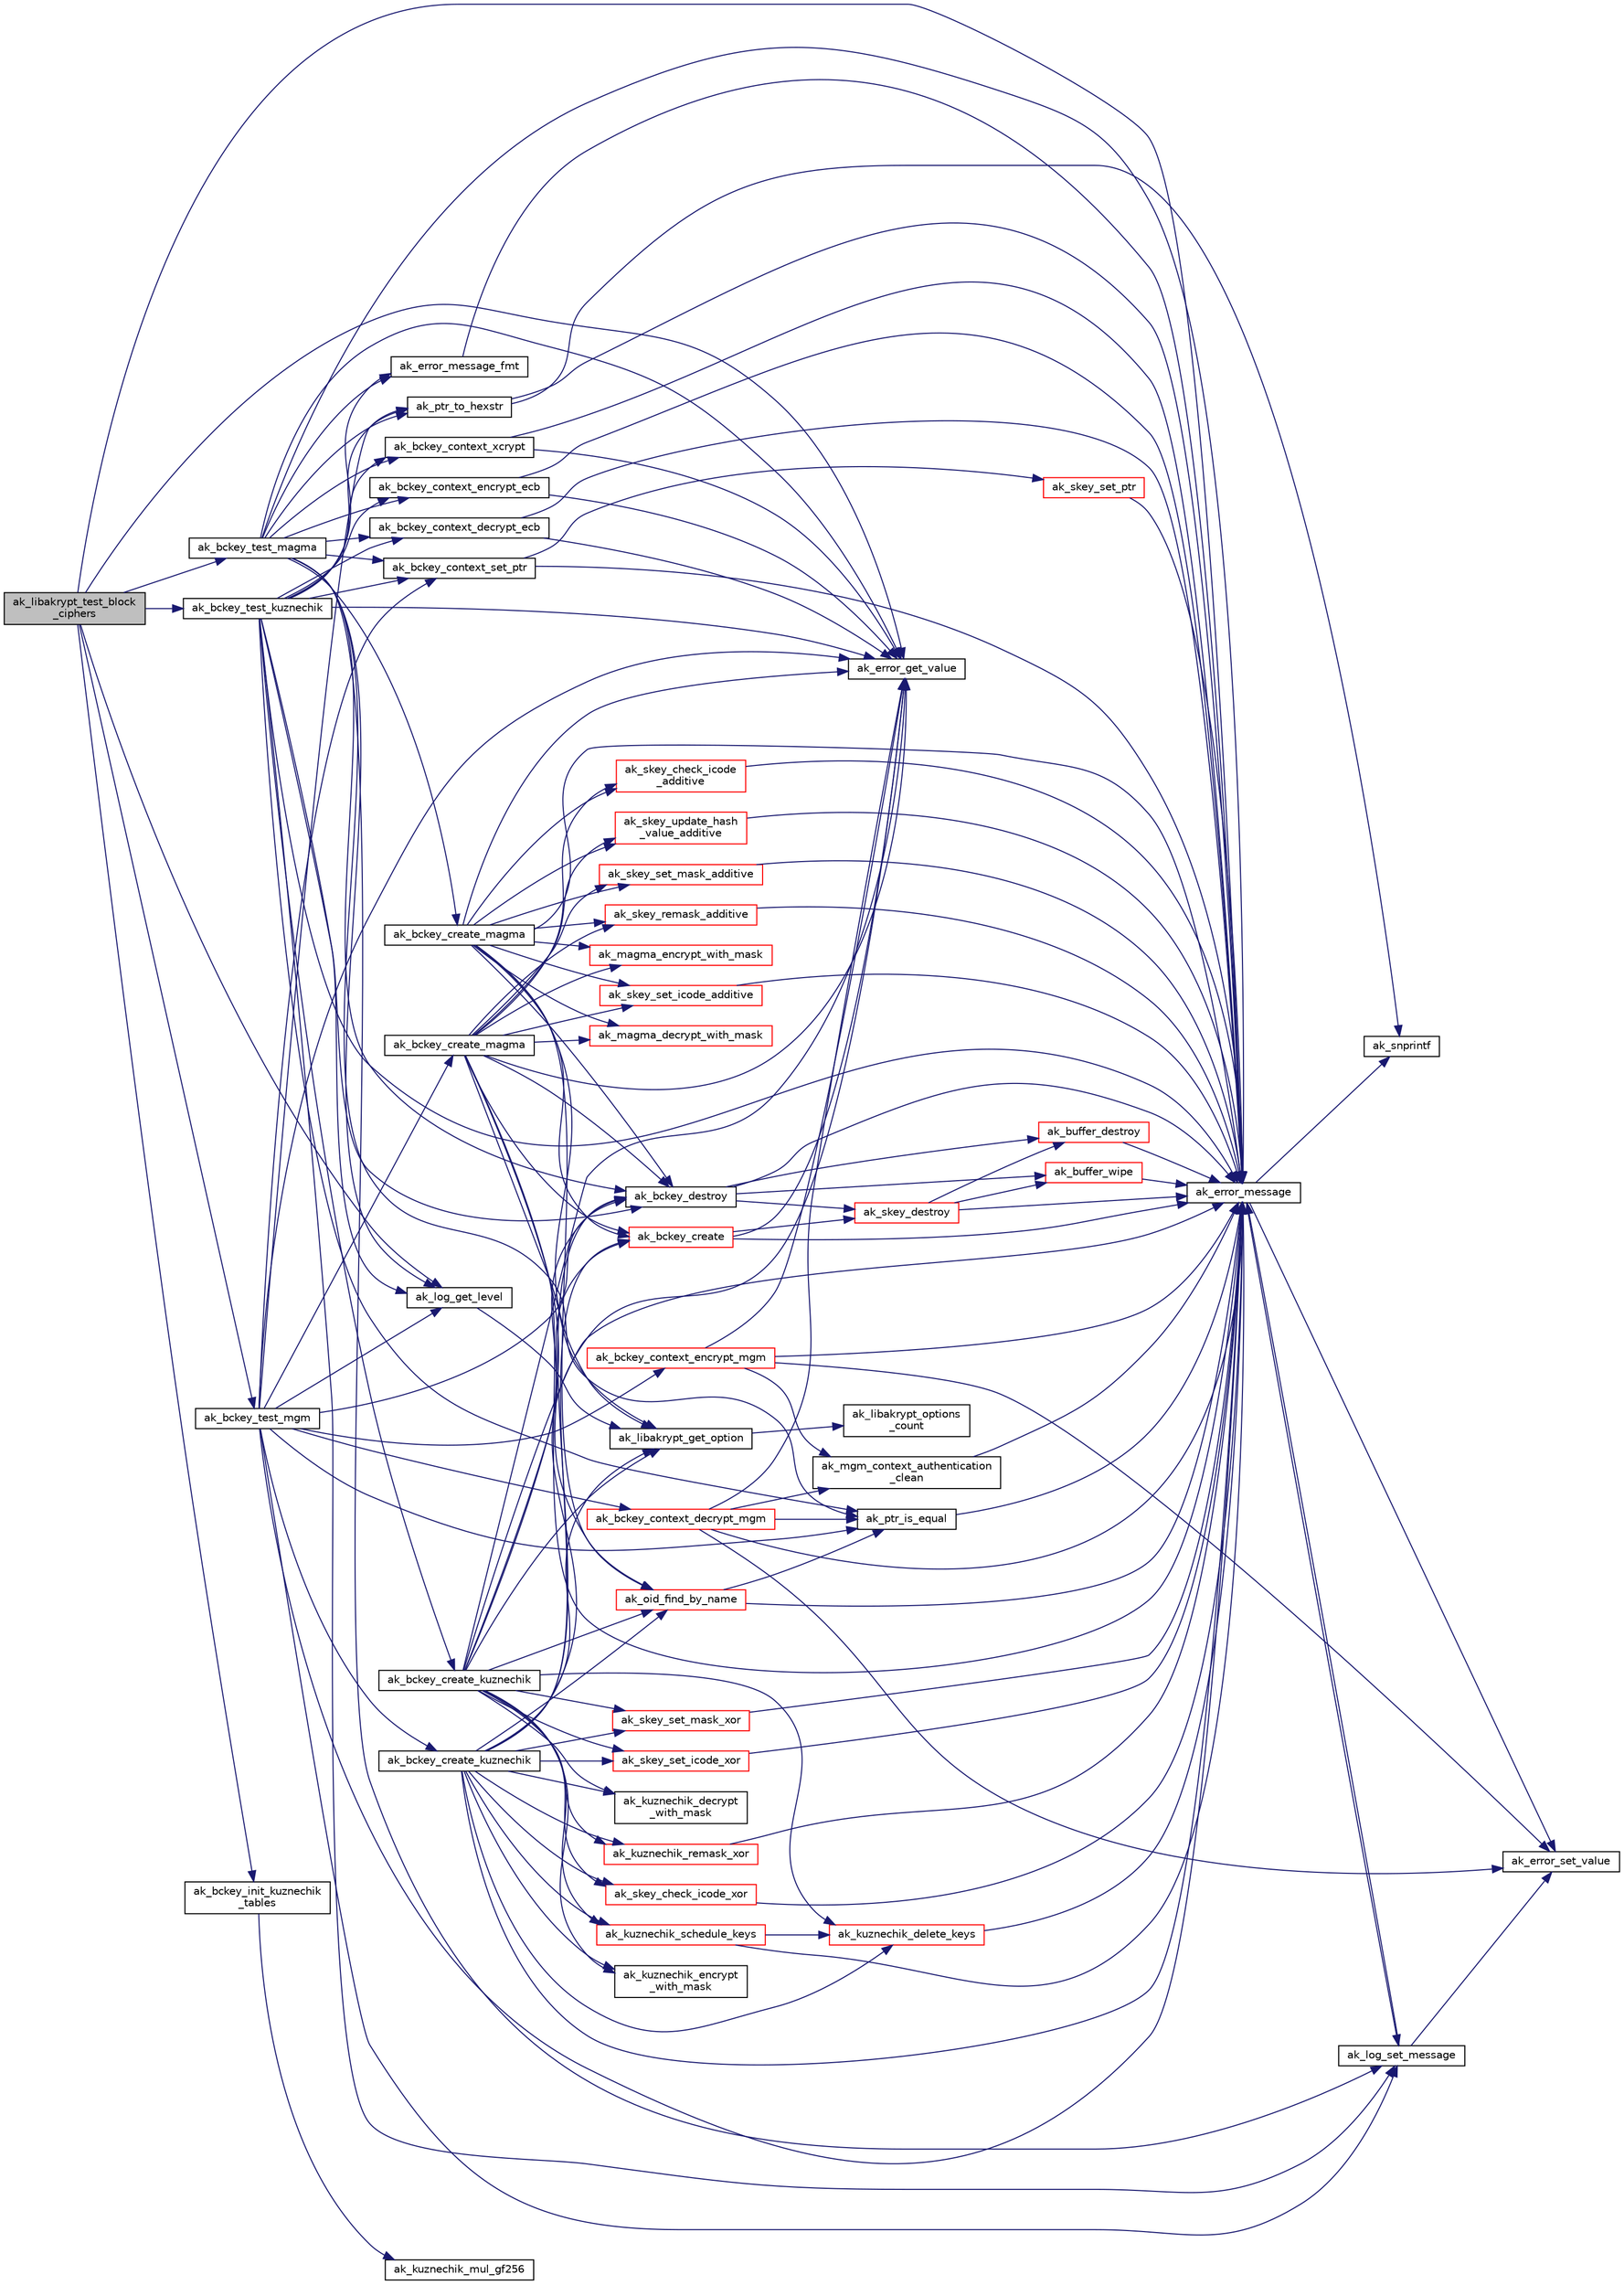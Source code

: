 digraph "ak_libakrypt_test_block_ciphers"
{
  edge [fontname="Helvetica",fontsize="10",labelfontname="Helvetica",labelfontsize="10"];
  node [fontname="Helvetica",fontsize="10",shape=record];
  rankdir="LR";
  Node1 [label="ak_libakrypt_test_block\l_ciphers",height=0.2,width=0.4,color="black", fillcolor="grey75", style="filled", fontcolor="black"];
  Node1 -> Node2 [color="midnightblue",fontsize="10",style="solid",fontname="Helvetica"];
  Node2 [label="ak_log_get_level",height=0.2,width=0.4,color="black", fillcolor="white", style="filled",URL="$ak__libakrypt_8c.html#acb1b649b3efb839218ab420504436d0b",tooltip="Функция возвращает уровень аудита библиотеки. "];
  Node2 -> Node3 [color="midnightblue",fontsize="10",style="solid",fontname="Helvetica"];
  Node3 [label="ak_libakrypt_get_option",height=0.2,width=0.4,color="black", fillcolor="white", style="filled",URL="$ak__libakrypt_8c.html#a784731c52e26697d5d5fe179f0fb1969",tooltip="Функция возвращает значение опции с заданным именем. "];
  Node3 -> Node4 [color="midnightblue",fontsize="10",style="solid",fontname="Helvetica"];
  Node4 [label="ak_libakrypt_options\l_count",height=0.2,width=0.4,color="black", fillcolor="white", style="filled",URL="$ak__libakrypt_8c.html#a2a9bc8b5608f12451a25dd8a7d278b01",tooltip="Функция возвращает общее количество опций библиотеки. "];
  Node1 -> Node5 [color="midnightblue",fontsize="10",style="solid",fontname="Helvetica"];
  Node5 [label="ak_error_message",height=0.2,width=0.4,color="black", fillcolor="white", style="filled",URL="$ak__log_8c.html#a80a4822cbd184b3cbcc43096126eb52b",tooltip="Вывод сообщений о возникшей в процессе выполнения ошибке. "];
  Node5 -> Node6 [color="midnightblue",fontsize="10",style="solid",fontname="Helvetica"];
  Node6 [label="ak_snprintf",height=0.2,width=0.4,color="black", fillcolor="white", style="filled",URL="$ak__log_8c.html#a129225cc1640b6773cf0a7d629f0dca6",tooltip="Обобщенная реализация функции snprintf для различных компиляторов. "];
  Node5 -> Node7 [color="midnightblue",fontsize="10",style="solid",fontname="Helvetica"];
  Node7 [label="ak_log_set_message",height=0.2,width=0.4,color="black", fillcolor="white", style="filled",URL="$ak__log_8c.html#a25eff854c3f398d72791d04662d0978a",tooltip="Прямой вывод сообщения аудита. "];
  Node7 -> Node8 [color="midnightblue",fontsize="10",style="solid",fontname="Helvetica"];
  Node8 [label="ak_error_set_value",height=0.2,width=0.4,color="black", fillcolor="white", style="filled",URL="$ak__log_8c.html#a700e68d9e88d81489869ba269af25c7b",tooltip="Функция устанавливает значение переменной, хранящей ошибку выполнения программы. "];
  Node7 -> Node5 [color="midnightblue",fontsize="10",style="solid",fontname="Helvetica"];
  Node5 -> Node8 [color="midnightblue",fontsize="10",style="solid",fontname="Helvetica"];
  Node1 -> Node9 [color="midnightblue",fontsize="10",style="solid",fontname="Helvetica"];
  Node9 [label="ak_bckey_test_magma",height=0.2,width=0.4,color="black", fillcolor="white", style="filled",URL="$ak__bckey_8h.html#a3383cdf45668361958960d79d30cc644",tooltip="Тестирование корректной работы алгоритма блочного шифрования Магма. "];
  Node9 -> Node2 [color="midnightblue",fontsize="10",style="solid",fontname="Helvetica"];
  Node9 -> Node10 [color="midnightblue",fontsize="10",style="solid",fontname="Helvetica"];
  Node10 [label="ak_bckey_create_magma",height=0.2,width=0.4,color="black", fillcolor="white", style="filled",URL="$ak__magma_8c.html#a465f319be97a8d65a1892a55771b5621",tooltip="Инициализация контекста секретного ключа алгоритма блочного шифрования Магма. "];
  Node10 -> Node5 [color="midnightblue",fontsize="10",style="solid",fontname="Helvetica"];
  Node10 -> Node11 [color="midnightblue",fontsize="10",style="solid",fontname="Helvetica"];
  Node11 [label="ak_bckey_create",height=0.2,width=0.4,color="red", fillcolor="white", style="filled",URL="$ak__bckey_8c.html#a6ab7c4776ebd6436dbb25857c1777568",tooltip="Инициализация ключа алгоритма блочного шифрования. "];
  Node11 -> Node5 [color="midnightblue",fontsize="10",style="solid",fontname="Helvetica"];
  Node11 -> Node12 [color="midnightblue",fontsize="10",style="solid",fontname="Helvetica"];
  Node12 [label="ak_skey_destroy",height=0.2,width=0.4,color="red", fillcolor="white", style="filled",URL="$ak__skey_8c.html#adde06281c64694f8a92b5399f9fe116a",tooltip="Очистка структуры секретного ключа. "];
  Node12 -> Node5 [color="midnightblue",fontsize="10",style="solid",fontname="Helvetica"];
  Node12 -> Node13 [color="midnightblue",fontsize="10",style="solid",fontname="Helvetica"];
  Node13 [label="ak_buffer_wipe",height=0.2,width=0.4,color="red", fillcolor="white", style="filled",URL="$ak__buffer_8c.html#afbe9aa168275d43dfedce2de4d2242b7",tooltip="Зачистка данных, хранящихся в буффере. "];
  Node13 -> Node5 [color="midnightblue",fontsize="10",style="solid",fontname="Helvetica"];
  Node12 -> Node14 [color="midnightblue",fontsize="10",style="solid",fontname="Helvetica"];
  Node14 [label="ak_buffer_destroy",height=0.2,width=0.4,color="red", fillcolor="white", style="filled",URL="$ak__buffer_8c.html#a25ac100ac189695aeafbf8f81db91bf7",tooltip="Уничтожение данных, хранящиеся в полях структуры struct buffer. "];
  Node14 -> Node5 [color="midnightblue",fontsize="10",style="solid",fontname="Helvetica"];
  Node11 -> Node15 [color="midnightblue",fontsize="10",style="solid",fontname="Helvetica"];
  Node15 [label="ak_error_get_value",height=0.2,width=0.4,color="black", fillcolor="white", style="filled",URL="$ak__log_8c.html#aa0cdd429c558ca0448ce3a8e9529e920",tooltip="Функция возвращает код последней ошибки выполнения программы. "];
  Node10 -> Node16 [color="midnightblue",fontsize="10",style="solid",fontname="Helvetica"];
  Node16 [label="ak_oid_find_by_name",height=0.2,width=0.4,color="red", fillcolor="white", style="filled",URL="$ak__oid_8c.html#a54ed66e94caacfda6aed38210b6b6443",tooltip="Поиск OID его имени. "];
  Node16 -> Node5 [color="midnightblue",fontsize="10",style="solid",fontname="Helvetica"];
  Node16 -> Node17 [color="midnightblue",fontsize="10",style="solid",fontname="Helvetica"];
  Node17 [label="ak_ptr_is_equal",height=0.2,width=0.4,color="black", fillcolor="white", style="filled",URL="$ak__tools_8c.html#aad0f57a8872509185b031a4dca334f98",tooltip="Сравнение двух областей памяти. "];
  Node17 -> Node5 [color="midnightblue",fontsize="10",style="solid",fontname="Helvetica"];
  Node10 -> Node15 [color="midnightblue",fontsize="10",style="solid",fontname="Helvetica"];
  Node10 -> Node18 [color="midnightblue",fontsize="10",style="solid",fontname="Helvetica"];
  Node18 [label="ak_bckey_destroy",height=0.2,width=0.4,color="black", fillcolor="white", style="filled",URL="$ak__bckey_8c.html#a1c377ad251596452b8ab8979dd794cff",tooltip="Очистка ключа алгоритма блочного шифрования. "];
  Node18 -> Node5 [color="midnightblue",fontsize="10",style="solid",fontname="Helvetica"];
  Node18 -> Node13 [color="midnightblue",fontsize="10",style="solid",fontname="Helvetica"];
  Node18 -> Node14 [color="midnightblue",fontsize="10",style="solid",fontname="Helvetica"];
  Node18 -> Node12 [color="midnightblue",fontsize="10",style="solid",fontname="Helvetica"];
  Node10 -> Node3 [color="midnightblue",fontsize="10",style="solid",fontname="Helvetica"];
  Node10 -> Node19 [color="midnightblue",fontsize="10",style="solid",fontname="Helvetica"];
  Node19 [label="ak_skey_set_mask_additive",height=0.2,width=0.4,color="red", fillcolor="white", style="filled",URL="$ak__magma_8c.html#a3068c47a4447ece4f7339b98427cc166",tooltip="Наложение аддитивной в кольце  маски на ключ. "];
  Node19 -> Node5 [color="midnightblue",fontsize="10",style="solid",fontname="Helvetica"];
  Node10 -> Node20 [color="midnightblue",fontsize="10",style="solid",fontname="Helvetica"];
  Node20 [label="ak_skey_remask_additive",height=0.2,width=0.4,color="red", fillcolor="white", style="filled",URL="$ak__magma_8c.html#a6fd63dcbd8c55fc831e986e08c7886d2",tooltip="Смена значения аддитивной в кольце  маски ключа. "];
  Node20 -> Node5 [color="midnightblue",fontsize="10",style="solid",fontname="Helvetica"];
  Node10 -> Node21 [color="midnightblue",fontsize="10",style="solid",fontname="Helvetica"];
  Node21 [label="ak_skey_set_icode_additive",height=0.2,width=0.4,color="red", fillcolor="white", style="filled",URL="$ak__magma_8c.html#a55397b6d2b4f70de81e02abf9d982c0c",tooltip="Вычисление значения контрольной суммы ключа. "];
  Node21 -> Node5 [color="midnightblue",fontsize="10",style="solid",fontname="Helvetica"];
  Node10 -> Node22 [color="midnightblue",fontsize="10",style="solid",fontname="Helvetica"];
  Node22 [label="ak_skey_check_icode\l_additive",height=0.2,width=0.4,color="red", fillcolor="white", style="filled",URL="$ak__magma_8c.html#ae80faf6464f0ab617d0314750b7edfc2",tooltip="Проверка значения контрольной суммы ключа. "];
  Node22 -> Node5 [color="midnightblue",fontsize="10",style="solid",fontname="Helvetica"];
  Node10 -> Node23 [color="midnightblue",fontsize="10",style="solid",fontname="Helvetica"];
  Node23 [label="ak_skey_update_hash\l_value_additive",height=0.2,width=0.4,color="red", fillcolor="white", style="filled",URL="$ak__magma_8c.html#aa98eb0f6f6edc6a200088886562e7ebe"];
  Node23 -> Node5 [color="midnightblue",fontsize="10",style="solid",fontname="Helvetica"];
  Node10 -> Node24 [color="midnightblue",fontsize="10",style="solid",fontname="Helvetica"];
  Node24 [label="ak_magma_encrypt_with_mask",height=0.2,width=0.4,color="red", fillcolor="white", style="filled",URL="$ak__magma_8c.html#a8be6bda74d7788afeb5fa45b4a309403",tooltip="Функция зашифрования одного блока информации алгоритмом ГОСТ 34.12-2015 (Магма). "];
  Node10 -> Node25 [color="midnightblue",fontsize="10",style="solid",fontname="Helvetica"];
  Node25 [label="ak_magma_decrypt_with_mask",height=0.2,width=0.4,color="red", fillcolor="white", style="filled",URL="$ak__magma_8c.html#ad72d69a584a82c979f8786f4e3aacc86",tooltip="Функция расшифрования одного блока информации алгоритмом ГОСТ 34.12-2015 (Магма). ..."];
  Node9 -> Node5 [color="midnightblue",fontsize="10",style="solid",fontname="Helvetica"];
  Node9 -> Node26 [color="midnightblue",fontsize="10",style="solid",fontname="Helvetica"];
  Node26 [label="ak_bckey_context_set_ptr",height=0.2,width=0.4,color="black", fillcolor="white", style="filled",URL="$ak__bckey_8c.html#a3aab6d6fcf4d1ab29cae1fc57f124bc9",tooltip="Присвоение контексту ключа алгоритма блочного шифрования константного значения. "];
  Node26 -> Node5 [color="midnightblue",fontsize="10",style="solid",fontname="Helvetica"];
  Node26 -> Node27 [color="midnightblue",fontsize="10",style="solid",fontname="Helvetica"];
  Node27 [label="ak_skey_set_ptr",height=0.2,width=0.4,color="red", fillcolor="white", style="filled",URL="$ak__skey_8c.html#a665b1e83d5e884401093eee9fa7da22e",tooltip="Присвоение секретному ключу константного значения. "];
  Node27 -> Node5 [color="midnightblue",fontsize="10",style="solid",fontname="Helvetica"];
  Node9 -> Node17 [color="midnightblue",fontsize="10",style="solid",fontname="Helvetica"];
  Node9 -> Node28 [color="midnightblue",fontsize="10",style="solid",fontname="Helvetica"];
  Node28 [label="ak_error_message_fmt",height=0.2,width=0.4,color="black", fillcolor="white", style="filled",URL="$ak__log_8c.html#af1a0b4eeceb5a222a840dcec204cb547",tooltip="Вывод сообщений о возникшей в процессе выполнения ошибке. "];
  Node28 -> Node5 [color="midnightblue",fontsize="10",style="solid",fontname="Helvetica"];
  Node9 -> Node7 [color="midnightblue",fontsize="10",style="solid",fontname="Helvetica"];
  Node9 -> Node29 [color="midnightblue",fontsize="10",style="solid",fontname="Helvetica"];
  Node29 [label="ak_ptr_to_hexstr",height=0.2,width=0.4,color="black", fillcolor="white", style="filled",URL="$ak__tools_8c.html#a2975dac532a6f245813cde9a2d3a9909",tooltip="Создание строки символов, содержащей значение заданной области памяти. "];
  Node29 -> Node5 [color="midnightblue",fontsize="10",style="solid",fontname="Helvetica"];
  Node29 -> Node6 [color="midnightblue",fontsize="10",style="solid",fontname="Helvetica"];
  Node9 -> Node30 [color="midnightblue",fontsize="10",style="solid",fontname="Helvetica"];
  Node30 [label="ak_bckey_context_encrypt_ecb",height=0.2,width=0.4,color="black", fillcolor="white", style="filled",URL="$ak__bckey_8c.html#a3fbeaccc2f3ccd43490c46daa6ff3d80",tooltip="Зашифрование данных в режиме простой замены. "];
  Node30 -> Node5 [color="midnightblue",fontsize="10",style="solid",fontname="Helvetica"];
  Node30 -> Node15 [color="midnightblue",fontsize="10",style="solid",fontname="Helvetica"];
  Node9 -> Node31 [color="midnightblue",fontsize="10",style="solid",fontname="Helvetica"];
  Node31 [label="ak_bckey_context_decrypt_ecb",height=0.2,width=0.4,color="black", fillcolor="white", style="filled",URL="$ak__bckey_8c.html#a918350326139f439d068776c3f01384b",tooltip="Расшифрование данных в режиме простой замены. "];
  Node31 -> Node5 [color="midnightblue",fontsize="10",style="solid",fontname="Helvetica"];
  Node31 -> Node15 [color="midnightblue",fontsize="10",style="solid",fontname="Helvetica"];
  Node9 -> Node32 [color="midnightblue",fontsize="10",style="solid",fontname="Helvetica"];
  Node32 [label="ak_bckey_context_xcrypt",height=0.2,width=0.4,color="black", fillcolor="white", style="filled",URL="$ak__bckey_8c.html#a2d387c7ba5591de1afac4c61c1fff5fd",tooltip="Зашифрование/расшифрование данных в режиме гаммирования из ГОСТ Р 34.13-2015. "];
  Node32 -> Node5 [color="midnightblue",fontsize="10",style="solid",fontname="Helvetica"];
  Node32 -> Node15 [color="midnightblue",fontsize="10",style="solid",fontname="Helvetica"];
  Node9 -> Node15 [color="midnightblue",fontsize="10",style="solid",fontname="Helvetica"];
  Node9 -> Node18 [color="midnightblue",fontsize="10",style="solid",fontname="Helvetica"];
  Node1 -> Node15 [color="midnightblue",fontsize="10",style="solid",fontname="Helvetica"];
  Node1 -> Node33 [color="midnightblue",fontsize="10",style="solid",fontname="Helvetica"];
  Node33 [label="ak_bckey_init_kuznechik\l_tables",height=0.2,width=0.4,color="black", fillcolor="white", style="filled",URL="$ak__bckey_8h.html#a42eb5a04325d00aa375835b9cf12da42",tooltip="Инициализация таблиц, необходимых для быстрой работы алгоритма блочного шифрования Кузнечик (ГОСТ Р 3..."];
  Node33 -> Node34 [color="midnightblue",fontsize="10",style="solid",fontname="Helvetica"];
  Node34 [label="ak_kuznechik_mul_gf256",height=0.2,width=0.4,color="black", fillcolor="white", style="filled",URL="$ak__kuznechik_8c.html#a6adc0af5153bf0761ddc7b4e3476be62",tooltip="Функция умножает два элемента конечного поля , определенного согласно ГОСТ Р 34.12-2015. "];
  Node1 -> Node35 [color="midnightblue",fontsize="10",style="solid",fontname="Helvetica"];
  Node35 [label="ak_bckey_test_kuznechik",height=0.2,width=0.4,color="black", fillcolor="white", style="filled",URL="$ak__bckey_8h.html#a9df2b7d49f780e2276dcd2636f8a2378",tooltip="Тестирование корректной работы алгоритма блочного шифрования Кузнечик. "];
  Node35 -> Node2 [color="midnightblue",fontsize="10",style="solid",fontname="Helvetica"];
  Node35 -> Node36 [color="midnightblue",fontsize="10",style="solid",fontname="Helvetica"];
  Node36 [label="ak_bckey_create_kuznechik",height=0.2,width=0.4,color="black", fillcolor="white", style="filled",URL="$ak__kuznechik_8c.html#a6384132cb6670ab48ffdae3514c37abd",tooltip="Инициализация контекста секретного ключа алгоритма блочного шифрования Кузнечик. "];
  Node36 -> Node5 [color="midnightblue",fontsize="10",style="solid",fontname="Helvetica"];
  Node36 -> Node11 [color="midnightblue",fontsize="10",style="solid",fontname="Helvetica"];
  Node36 -> Node16 [color="midnightblue",fontsize="10",style="solid",fontname="Helvetica"];
  Node36 -> Node15 [color="midnightblue",fontsize="10",style="solid",fontname="Helvetica"];
  Node36 -> Node18 [color="midnightblue",fontsize="10",style="solid",fontname="Helvetica"];
  Node36 -> Node3 [color="midnightblue",fontsize="10",style="solid",fontname="Helvetica"];
  Node36 -> Node37 [color="midnightblue",fontsize="10",style="solid",fontname="Helvetica"];
  Node37 [label="ak_skey_set_mask_xor",height=0.2,width=0.4,color="red", fillcolor="white", style="filled",URL="$ak__skey_8c.html#ab09d80638b30ab1252602a8fddfdd3a7",tooltip="Наложение в пространстве векторов  аддитивной маски на ключ. "];
  Node37 -> Node5 [color="midnightblue",fontsize="10",style="solid",fontname="Helvetica"];
  Node36 -> Node38 [color="midnightblue",fontsize="10",style="solid",fontname="Helvetica"];
  Node38 [label="ak_kuznechik_remask_xor",height=0.2,width=0.4,color="red", fillcolor="white", style="filled",URL="$ak__kuznechik_8c.html#a58e2e9ca93b534436797a1a2129b6f3c",tooltip="Функция изменяет маску ключа алгоритма блочного шифрования Кузнечик. "];
  Node38 -> Node5 [color="midnightblue",fontsize="10",style="solid",fontname="Helvetica"];
  Node36 -> Node39 [color="midnightblue",fontsize="10",style="solid",fontname="Helvetica"];
  Node39 [label="ak_skey_set_icode_xor",height=0.2,width=0.4,color="red", fillcolor="white", style="filled",URL="$ak__skey_8c.html#acae0b81cb6e089b7dca9d762b4ae6390",tooltip="Вычисление значения контрольной суммы ключа. "];
  Node39 -> Node5 [color="midnightblue",fontsize="10",style="solid",fontname="Helvetica"];
  Node36 -> Node40 [color="midnightblue",fontsize="10",style="solid",fontname="Helvetica"];
  Node40 [label="ak_skey_check_icode_xor",height=0.2,width=0.4,color="red", fillcolor="white", style="filled",URL="$ak__skey_8c.html#a13461561c5c1be629308ea722ac9b81d",tooltip="Проверка значения контрольной суммы ключа. "];
  Node40 -> Node5 [color="midnightblue",fontsize="10",style="solid",fontname="Helvetica"];
  Node36 -> Node41 [color="midnightblue",fontsize="10",style="solid",fontname="Helvetica"];
  Node41 [label="ak_kuznechik_schedule_keys",height=0.2,width=0.4,color="red", fillcolor="white", style="filled",URL="$ak__kuznechik_8c.html#a9356656940ba40448cc40e4f343a7969",tooltip="Функция реализует развертку ключей для алгоритма Кузнечик. "];
  Node41 -> Node5 [color="midnightblue",fontsize="10",style="solid",fontname="Helvetica"];
  Node41 -> Node42 [color="midnightblue",fontsize="10",style="solid",fontname="Helvetica"];
  Node42 [label="ak_kuznechik_delete_keys",height=0.2,width=0.4,color="red", fillcolor="white", style="filled",URL="$ak__kuznechik_8c.html#a20309302f69d8b97af22b33449702863",tooltip="Функция освобождает память, занимаемую развернутыми ключами алгоритма Кузнечик. "];
  Node42 -> Node5 [color="midnightblue",fontsize="10",style="solid",fontname="Helvetica"];
  Node36 -> Node42 [color="midnightblue",fontsize="10",style="solid",fontname="Helvetica"];
  Node36 -> Node43 [color="midnightblue",fontsize="10",style="solid",fontname="Helvetica"];
  Node43 [label="ak_kuznechik_encrypt\l_with_mask",height=0.2,width=0.4,color="black", fillcolor="white", style="filled",URL="$ak__kuznechik_8c.html#ad954c8e3f99b89dacc15bbf4a3661a2c",tooltip="Функция реализует алгоритм зашифрования одного блока информации шифром Кузнечик (согласно ГОСТ Р 34..."];
  Node36 -> Node44 [color="midnightblue",fontsize="10",style="solid",fontname="Helvetica"];
  Node44 [label="ak_kuznechik_decrypt\l_with_mask",height=0.2,width=0.4,color="black", fillcolor="white", style="filled",URL="$ak__kuznechik_8c.html#a3e6f4bf2ba8264abb751003c563ed17f",tooltip="Функция реализует алгоритм расшифрования одного блока информации шифром Кузнечик (согласно ГОСТ Р 34..."];
  Node35 -> Node5 [color="midnightblue",fontsize="10",style="solid",fontname="Helvetica"];
  Node35 -> Node26 [color="midnightblue",fontsize="10",style="solid",fontname="Helvetica"];
  Node35 -> Node15 [color="midnightblue",fontsize="10",style="solid",fontname="Helvetica"];
  Node35 -> Node17 [color="midnightblue",fontsize="10",style="solid",fontname="Helvetica"];
  Node35 -> Node28 [color="midnightblue",fontsize="10",style="solid",fontname="Helvetica"];
  Node35 -> Node7 [color="midnightblue",fontsize="10",style="solid",fontname="Helvetica"];
  Node35 -> Node29 [color="midnightblue",fontsize="10",style="solid",fontname="Helvetica"];
  Node35 -> Node18 [color="midnightblue",fontsize="10",style="solid",fontname="Helvetica"];
  Node35 -> Node30 [color="midnightblue",fontsize="10",style="solid",fontname="Helvetica"];
  Node35 -> Node31 [color="midnightblue",fontsize="10",style="solid",fontname="Helvetica"];
  Node35 -> Node32 [color="midnightblue",fontsize="10",style="solid",fontname="Helvetica"];
  Node1 -> Node45 [color="midnightblue",fontsize="10",style="solid",fontname="Helvetica"];
  Node45 [label="ak_bckey_test_mgm",height=0.2,width=0.4,color="black", fillcolor="white", style="filled",URL="$ak__aead_8c.html#a6447348dcbe26bf5823c1493d761816f",tooltip="Тестирование корректной работы режима блочного шифрования с одновременной выработкой имитовставки..."];
  Node45 -> Node2 [color="midnightblue",fontsize="10",style="solid",fontname="Helvetica"];
  Node45 -> Node46 [color="midnightblue",fontsize="10",style="solid",fontname="Helvetica"];
  Node46 [label="ak_bckey_create_kuznechik",height=0.2,width=0.4,color="black", fillcolor="white", style="filled",URL="$ak__bckey_8h.html#a2903bc9aeec8b9cb7a8d2445fc2f9963",tooltip="Инициализация контекста секретного ключа алгоритма блочного шифрования Кузнечик. "];
  Node46 -> Node5 [color="midnightblue",fontsize="10",style="solid",fontname="Helvetica"];
  Node46 -> Node11 [color="midnightblue",fontsize="10",style="solid",fontname="Helvetica"];
  Node46 -> Node16 [color="midnightblue",fontsize="10",style="solid",fontname="Helvetica"];
  Node46 -> Node15 [color="midnightblue",fontsize="10",style="solid",fontname="Helvetica"];
  Node46 -> Node18 [color="midnightblue",fontsize="10",style="solid",fontname="Helvetica"];
  Node46 -> Node3 [color="midnightblue",fontsize="10",style="solid",fontname="Helvetica"];
  Node46 -> Node37 [color="midnightblue",fontsize="10",style="solid",fontname="Helvetica"];
  Node46 -> Node38 [color="midnightblue",fontsize="10",style="solid",fontname="Helvetica"];
  Node46 -> Node39 [color="midnightblue",fontsize="10",style="solid",fontname="Helvetica"];
  Node46 -> Node40 [color="midnightblue",fontsize="10",style="solid",fontname="Helvetica"];
  Node46 -> Node41 [color="midnightblue",fontsize="10",style="solid",fontname="Helvetica"];
  Node46 -> Node42 [color="midnightblue",fontsize="10",style="solid",fontname="Helvetica"];
  Node46 -> Node43 [color="midnightblue",fontsize="10",style="solid",fontname="Helvetica"];
  Node46 -> Node44 [color="midnightblue",fontsize="10",style="solid",fontname="Helvetica"];
  Node45 -> Node5 [color="midnightblue",fontsize="10",style="solid",fontname="Helvetica"];
  Node45 -> Node26 [color="midnightblue",fontsize="10",style="solid",fontname="Helvetica"];
  Node45 -> Node18 [color="midnightblue",fontsize="10",style="solid",fontname="Helvetica"];
  Node45 -> Node47 [color="midnightblue",fontsize="10",style="solid",fontname="Helvetica"];
  Node47 [label="ak_bckey_create_magma",height=0.2,width=0.4,color="black", fillcolor="white", style="filled",URL="$ak__bckey_8h.html#a6de13a3c8e46babbea74bf59801d4eb7",tooltip="Инициализация контекста секретного ключа алгоритма блочного шифрования Магма. "];
  Node47 -> Node5 [color="midnightblue",fontsize="10",style="solid",fontname="Helvetica"];
  Node47 -> Node11 [color="midnightblue",fontsize="10",style="solid",fontname="Helvetica"];
  Node47 -> Node16 [color="midnightblue",fontsize="10",style="solid",fontname="Helvetica"];
  Node47 -> Node15 [color="midnightblue",fontsize="10",style="solid",fontname="Helvetica"];
  Node47 -> Node18 [color="midnightblue",fontsize="10",style="solid",fontname="Helvetica"];
  Node47 -> Node3 [color="midnightblue",fontsize="10",style="solid",fontname="Helvetica"];
  Node47 -> Node19 [color="midnightblue",fontsize="10",style="solid",fontname="Helvetica"];
  Node47 -> Node20 [color="midnightblue",fontsize="10",style="solid",fontname="Helvetica"];
  Node47 -> Node21 [color="midnightblue",fontsize="10",style="solid",fontname="Helvetica"];
  Node47 -> Node22 [color="midnightblue",fontsize="10",style="solid",fontname="Helvetica"];
  Node47 -> Node23 [color="midnightblue",fontsize="10",style="solid",fontname="Helvetica"];
  Node47 -> Node24 [color="midnightblue",fontsize="10",style="solid",fontname="Helvetica"];
  Node47 -> Node25 [color="midnightblue",fontsize="10",style="solid",fontname="Helvetica"];
  Node45 -> Node48 [color="midnightblue",fontsize="10",style="solid",fontname="Helvetica"];
  Node48 [label="ak_bckey_context_encrypt_mgm",height=0.2,width=0.4,color="red", fillcolor="white", style="filled",URL="$ak__aead_8c.html#ab1c178aaff2d19a019e9b43c1f31c38f",tooltip="Зашифрование данных в режиме MGM с одновременной выработкой имитовставки. "];
  Node48 -> Node5 [color="midnightblue",fontsize="10",style="solid",fontname="Helvetica"];
  Node48 -> Node49 [color="midnightblue",fontsize="10",style="solid",fontname="Helvetica"];
  Node49 [label="ak_mgm_context_authentication\l_clean",height=0.2,width=0.4,color="black", fillcolor="white", style="filled",URL="$ak__aead_8c.html#aae33d212873edeeb9126bd0bd6807d9d",tooltip="Инициализация начального значения счетчика для вычисления имитовставки. "];
  Node49 -> Node5 [color="midnightblue",fontsize="10",style="solid",fontname="Helvetica"];
  Node48 -> Node8 [color="midnightblue",fontsize="10",style="solid",fontname="Helvetica"];
  Node48 -> Node15 [color="midnightblue",fontsize="10",style="solid",fontname="Helvetica"];
  Node45 -> Node15 [color="midnightblue",fontsize="10",style="solid",fontname="Helvetica"];
  Node45 -> Node17 [color="midnightblue",fontsize="10",style="solid",fontname="Helvetica"];
  Node45 -> Node7 [color="midnightblue",fontsize="10",style="solid",fontname="Helvetica"];
  Node45 -> Node29 [color="midnightblue",fontsize="10",style="solid",fontname="Helvetica"];
  Node45 -> Node50 [color="midnightblue",fontsize="10",style="solid",fontname="Helvetica"];
  Node50 [label="ak_bckey_context_decrypt_mgm",height=0.2,width=0.4,color="red", fillcolor="white", style="filled",URL="$ak__aead_8c.html#aa7e1bc6f265604db19e110295d04969d",tooltip="Расшифрование данных в режиме MGM с одновременной проверкой имитовставки. "];
  Node50 -> Node5 [color="midnightblue",fontsize="10",style="solid",fontname="Helvetica"];
  Node50 -> Node49 [color="midnightblue",fontsize="10",style="solid",fontname="Helvetica"];
  Node50 -> Node8 [color="midnightblue",fontsize="10",style="solid",fontname="Helvetica"];
  Node50 -> Node15 [color="midnightblue",fontsize="10",style="solid",fontname="Helvetica"];
  Node50 -> Node17 [color="midnightblue",fontsize="10",style="solid",fontname="Helvetica"];
}
